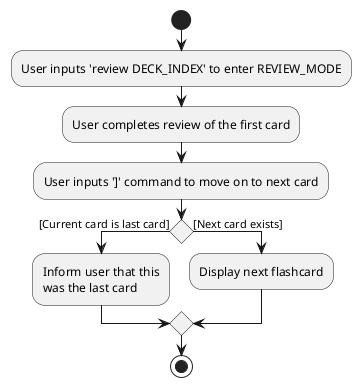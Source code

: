 @startuml

start
:User inputs 'review DECK_INDEX' to enter REVIEW_MODE;
:User completes review of the first card;
:User inputs ']' command to move on to next card;

if () then ([Current card is last card])
    :Inform user that this
    was the last card;
else ([Next card exists])
    :Display next flashcard;


endif

stop
@enduml
